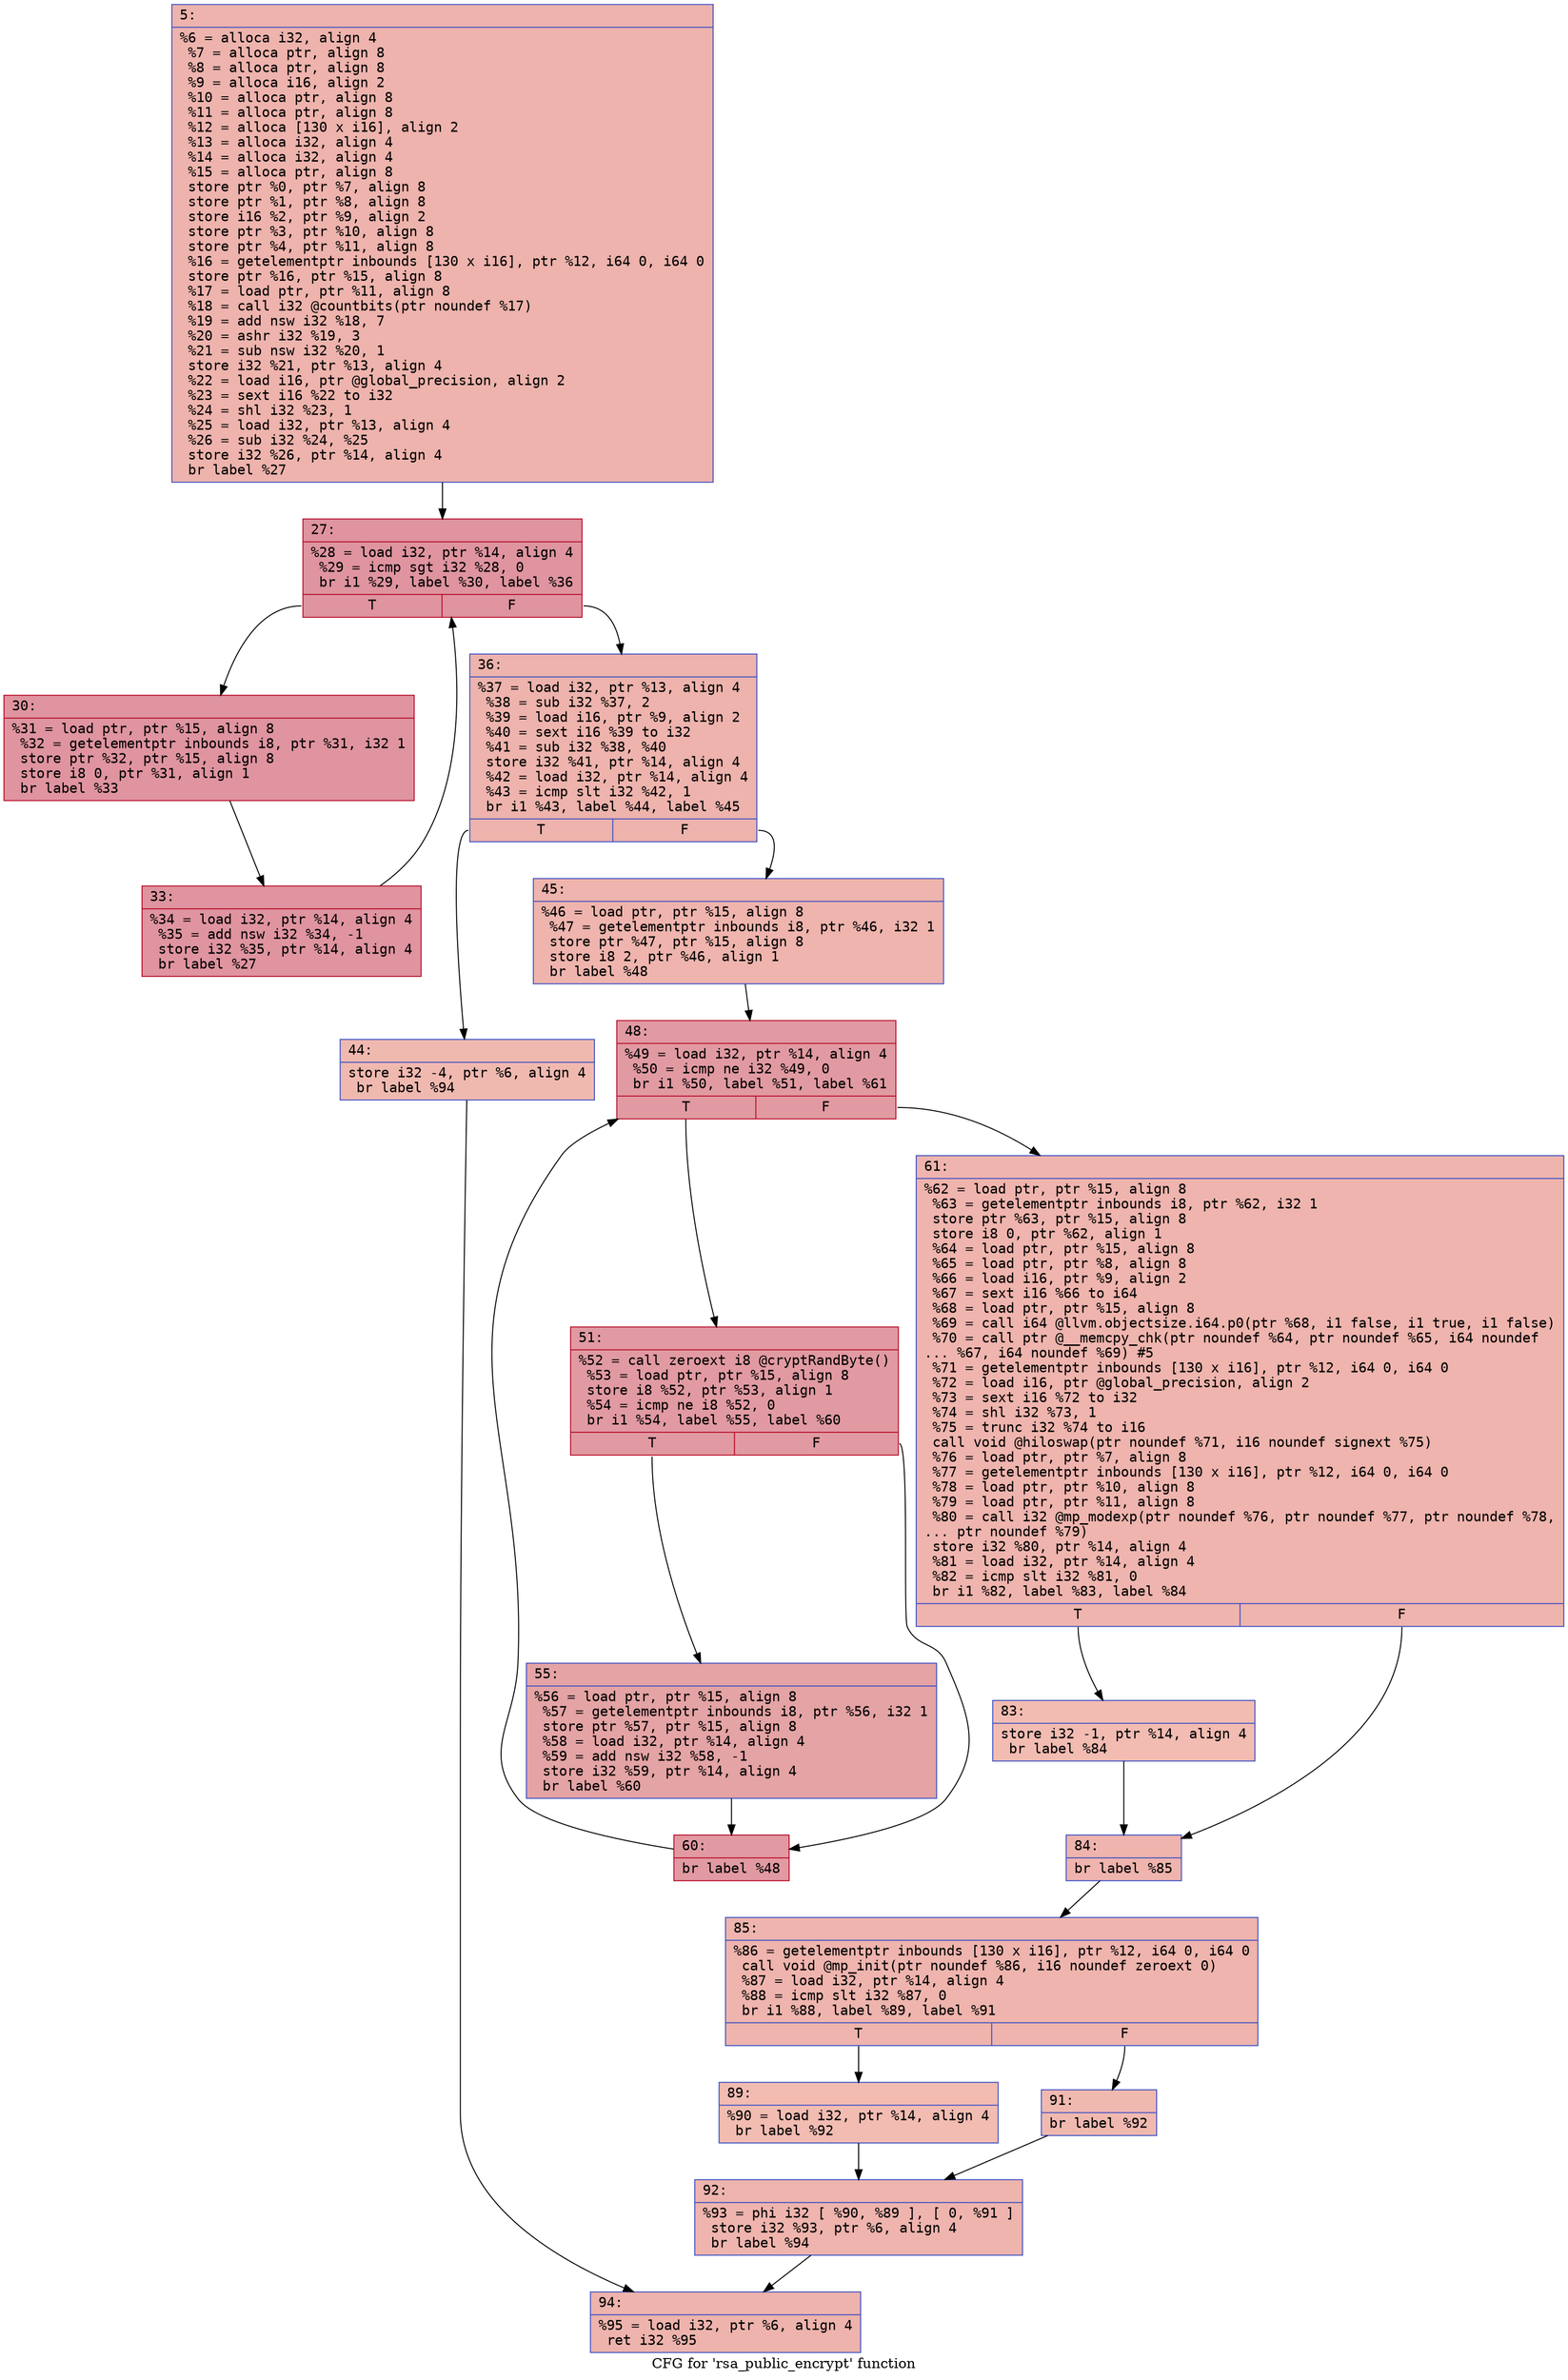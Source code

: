 digraph "CFG for 'rsa_public_encrypt' function" {
	label="CFG for 'rsa_public_encrypt' function";

	Node0x600003585f40 [shape=record,color="#3d50c3ff", style=filled, fillcolor="#d6524470" fontname="Courier",label="{5:\l|  %6 = alloca i32, align 4\l  %7 = alloca ptr, align 8\l  %8 = alloca ptr, align 8\l  %9 = alloca i16, align 2\l  %10 = alloca ptr, align 8\l  %11 = alloca ptr, align 8\l  %12 = alloca [130 x i16], align 2\l  %13 = alloca i32, align 4\l  %14 = alloca i32, align 4\l  %15 = alloca ptr, align 8\l  store ptr %0, ptr %7, align 8\l  store ptr %1, ptr %8, align 8\l  store i16 %2, ptr %9, align 2\l  store ptr %3, ptr %10, align 8\l  store ptr %4, ptr %11, align 8\l  %16 = getelementptr inbounds [130 x i16], ptr %12, i64 0, i64 0\l  store ptr %16, ptr %15, align 8\l  %17 = load ptr, ptr %11, align 8\l  %18 = call i32 @countbits(ptr noundef %17)\l  %19 = add nsw i32 %18, 7\l  %20 = ashr i32 %19, 3\l  %21 = sub nsw i32 %20, 1\l  store i32 %21, ptr %13, align 4\l  %22 = load i16, ptr @global_precision, align 2\l  %23 = sext i16 %22 to i32\l  %24 = shl i32 %23, 1\l  %25 = load i32, ptr %13, align 4\l  %26 = sub i32 %24, %25\l  store i32 %26, ptr %14, align 4\l  br label %27\l}"];
	Node0x600003585f40 -> Node0x600003585f90[tooltip="5 -> 27\nProbability 100.00%" ];
	Node0x600003585f90 [shape=record,color="#b70d28ff", style=filled, fillcolor="#b70d2870" fontname="Courier",label="{27:\l|  %28 = load i32, ptr %14, align 4\l  %29 = icmp sgt i32 %28, 0\l  br i1 %29, label %30, label %36\l|{<s0>T|<s1>F}}"];
	Node0x600003585f90:s0 -> Node0x600003585fe0[tooltip="27 -> 30\nProbability 96.88%" ];
	Node0x600003585f90:s1 -> Node0x600003586080[tooltip="27 -> 36\nProbability 3.12%" ];
	Node0x600003585fe0 [shape=record,color="#b70d28ff", style=filled, fillcolor="#b70d2870" fontname="Courier",label="{30:\l|  %31 = load ptr, ptr %15, align 8\l  %32 = getelementptr inbounds i8, ptr %31, i32 1\l  store ptr %32, ptr %15, align 8\l  store i8 0, ptr %31, align 1\l  br label %33\l}"];
	Node0x600003585fe0 -> Node0x600003586030[tooltip="30 -> 33\nProbability 100.00%" ];
	Node0x600003586030 [shape=record,color="#b70d28ff", style=filled, fillcolor="#b70d2870" fontname="Courier",label="{33:\l|  %34 = load i32, ptr %14, align 4\l  %35 = add nsw i32 %34, -1\l  store i32 %35, ptr %14, align 4\l  br label %27\l}"];
	Node0x600003586030 -> Node0x600003585f90[tooltip="33 -> 27\nProbability 100.00%" ];
	Node0x600003586080 [shape=record,color="#3d50c3ff", style=filled, fillcolor="#d6524470" fontname="Courier",label="{36:\l|  %37 = load i32, ptr %13, align 4\l  %38 = sub i32 %37, 2\l  %39 = load i16, ptr %9, align 2\l  %40 = sext i16 %39 to i32\l  %41 = sub i32 %38, %40\l  store i32 %41, ptr %14, align 4\l  %42 = load i32, ptr %14, align 4\l  %43 = icmp slt i32 %42, 1\l  br i1 %43, label %44, label %45\l|{<s0>T|<s1>F}}"];
	Node0x600003586080:s0 -> Node0x6000035860d0[tooltip="36 -> 44\nProbability 37.50%" ];
	Node0x600003586080:s1 -> Node0x600003586120[tooltip="36 -> 45\nProbability 62.50%" ];
	Node0x6000035860d0 [shape=record,color="#3d50c3ff", style=filled, fillcolor="#de614d70" fontname="Courier",label="{44:\l|  store i32 -4, ptr %6, align 4\l  br label %94\l}"];
	Node0x6000035860d0 -> Node0x6000035864e0[tooltip="44 -> 94\nProbability 100.00%" ];
	Node0x600003586120 [shape=record,color="#3d50c3ff", style=filled, fillcolor="#d8564670" fontname="Courier",label="{45:\l|  %46 = load ptr, ptr %15, align 8\l  %47 = getelementptr inbounds i8, ptr %46, i32 1\l  store ptr %47, ptr %15, align 8\l  store i8 2, ptr %46, align 1\l  br label %48\l}"];
	Node0x600003586120 -> Node0x600003586170[tooltip="45 -> 48\nProbability 100.00%" ];
	Node0x600003586170 [shape=record,color="#b70d28ff", style=filled, fillcolor="#bb1b2c70" fontname="Courier",label="{48:\l|  %49 = load i32, ptr %14, align 4\l  %50 = icmp ne i32 %49, 0\l  br i1 %50, label %51, label %61\l|{<s0>T|<s1>F}}"];
	Node0x600003586170:s0 -> Node0x6000035861c0[tooltip="48 -> 51\nProbability 96.88%" ];
	Node0x600003586170:s1 -> Node0x6000035862b0[tooltip="48 -> 61\nProbability 3.12%" ];
	Node0x6000035861c0 [shape=record,color="#b70d28ff", style=filled, fillcolor="#bb1b2c70" fontname="Courier",label="{51:\l|  %52 = call zeroext i8 @cryptRandByte()\l  %53 = load ptr, ptr %15, align 8\l  store i8 %52, ptr %53, align 1\l  %54 = icmp ne i8 %52, 0\l  br i1 %54, label %55, label %60\l|{<s0>T|<s1>F}}"];
	Node0x6000035861c0:s0 -> Node0x600003586210[tooltip="51 -> 55\nProbability 62.50%" ];
	Node0x6000035861c0:s1 -> Node0x600003586260[tooltip="51 -> 60\nProbability 37.50%" ];
	Node0x600003586210 [shape=record,color="#3d50c3ff", style=filled, fillcolor="#c32e3170" fontname="Courier",label="{55:\l|  %56 = load ptr, ptr %15, align 8\l  %57 = getelementptr inbounds i8, ptr %56, i32 1\l  store ptr %57, ptr %15, align 8\l  %58 = load i32, ptr %14, align 4\l  %59 = add nsw i32 %58, -1\l  store i32 %59, ptr %14, align 4\l  br label %60\l}"];
	Node0x600003586210 -> Node0x600003586260[tooltip="55 -> 60\nProbability 100.00%" ];
	Node0x600003586260 [shape=record,color="#b70d28ff", style=filled, fillcolor="#bb1b2c70" fontname="Courier",label="{60:\l|  br label %48\l}"];
	Node0x600003586260 -> Node0x600003586170[tooltip="60 -> 48\nProbability 100.00%" ];
	Node0x6000035862b0 [shape=record,color="#3d50c3ff", style=filled, fillcolor="#d8564670" fontname="Courier",label="{61:\l|  %62 = load ptr, ptr %15, align 8\l  %63 = getelementptr inbounds i8, ptr %62, i32 1\l  store ptr %63, ptr %15, align 8\l  store i8 0, ptr %62, align 1\l  %64 = load ptr, ptr %15, align 8\l  %65 = load ptr, ptr %8, align 8\l  %66 = load i16, ptr %9, align 2\l  %67 = sext i16 %66 to i64\l  %68 = load ptr, ptr %15, align 8\l  %69 = call i64 @llvm.objectsize.i64.p0(ptr %68, i1 false, i1 true, i1 false)\l  %70 = call ptr @__memcpy_chk(ptr noundef %64, ptr noundef %65, i64 noundef\l... %67, i64 noundef %69) #5\l  %71 = getelementptr inbounds [130 x i16], ptr %12, i64 0, i64 0\l  %72 = load i16, ptr @global_precision, align 2\l  %73 = sext i16 %72 to i32\l  %74 = shl i32 %73, 1\l  %75 = trunc i32 %74 to i16\l  call void @hiloswap(ptr noundef %71, i16 noundef signext %75)\l  %76 = load ptr, ptr %7, align 8\l  %77 = getelementptr inbounds [130 x i16], ptr %12, i64 0, i64 0\l  %78 = load ptr, ptr %10, align 8\l  %79 = load ptr, ptr %11, align 8\l  %80 = call i32 @mp_modexp(ptr noundef %76, ptr noundef %77, ptr noundef %78,\l... ptr noundef %79)\l  store i32 %80, ptr %14, align 4\l  %81 = load i32, ptr %14, align 4\l  %82 = icmp slt i32 %81, 0\l  br i1 %82, label %83, label %84\l|{<s0>T|<s1>F}}"];
	Node0x6000035862b0:s0 -> Node0x600003586300[tooltip="61 -> 83\nProbability 37.50%" ];
	Node0x6000035862b0:s1 -> Node0x600003586350[tooltip="61 -> 84\nProbability 62.50%" ];
	Node0x600003586300 [shape=record,color="#3d50c3ff", style=filled, fillcolor="#e1675170" fontname="Courier",label="{83:\l|  store i32 -1, ptr %14, align 4\l  br label %84\l}"];
	Node0x600003586300 -> Node0x600003586350[tooltip="83 -> 84\nProbability 100.00%" ];
	Node0x600003586350 [shape=record,color="#3d50c3ff", style=filled, fillcolor="#d8564670" fontname="Courier",label="{84:\l|  br label %85\l}"];
	Node0x600003586350 -> Node0x6000035863a0[tooltip="84 -> 85\nProbability 100.00%" ];
	Node0x6000035863a0 [shape=record,color="#3d50c3ff", style=filled, fillcolor="#d8564670" fontname="Courier",label="{85:\l|  %86 = getelementptr inbounds [130 x i16], ptr %12, i64 0, i64 0\l  call void @mp_init(ptr noundef %86, i16 noundef zeroext 0)\l  %87 = load i32, ptr %14, align 4\l  %88 = icmp slt i32 %87, 0\l  br i1 %88, label %89, label %91\l|{<s0>T|<s1>F}}"];
	Node0x6000035863a0:s0 -> Node0x6000035863f0[tooltip="85 -> 89\nProbability 37.50%" ];
	Node0x6000035863a0:s1 -> Node0x600003586440[tooltip="85 -> 91\nProbability 62.50%" ];
	Node0x6000035863f0 [shape=record,color="#3d50c3ff", style=filled, fillcolor="#e1675170" fontname="Courier",label="{89:\l|  %90 = load i32, ptr %14, align 4\l  br label %92\l}"];
	Node0x6000035863f0 -> Node0x600003586490[tooltip="89 -> 92\nProbability 100.00%" ];
	Node0x600003586440 [shape=record,color="#3d50c3ff", style=filled, fillcolor="#de614d70" fontname="Courier",label="{91:\l|  br label %92\l}"];
	Node0x600003586440 -> Node0x600003586490[tooltip="91 -> 92\nProbability 100.00%" ];
	Node0x600003586490 [shape=record,color="#3d50c3ff", style=filled, fillcolor="#d8564670" fontname="Courier",label="{92:\l|  %93 = phi i32 [ %90, %89 ], [ 0, %91 ]\l  store i32 %93, ptr %6, align 4\l  br label %94\l}"];
	Node0x600003586490 -> Node0x6000035864e0[tooltip="92 -> 94\nProbability 100.00%" ];
	Node0x6000035864e0 [shape=record,color="#3d50c3ff", style=filled, fillcolor="#d6524470" fontname="Courier",label="{94:\l|  %95 = load i32, ptr %6, align 4\l  ret i32 %95\l}"];
}
